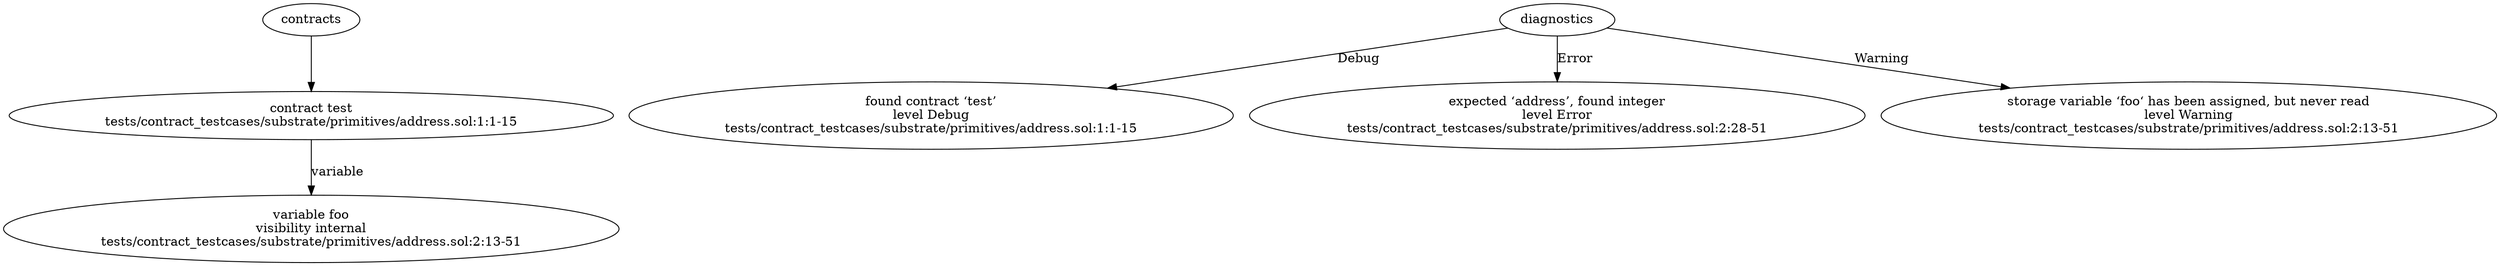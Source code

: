 strict digraph "tests/contract_testcases/substrate/primitives/address.sol" {
	contract [label="contract test\ntests/contract_testcases/substrate/primitives/address.sol:1:1-15"]
	var [label="variable foo\nvisibility internal\ntests/contract_testcases/substrate/primitives/address.sol:2:13-51"]
	diagnostic [label="found contract ‘test’\nlevel Debug\ntests/contract_testcases/substrate/primitives/address.sol:1:1-15"]
	diagnostic_6 [label="expected ‘address’, found integer\nlevel Error\ntests/contract_testcases/substrate/primitives/address.sol:2:28-51"]
	diagnostic_7 [label="storage variable ‘foo‘ has been assigned, but never read\nlevel Warning\ntests/contract_testcases/substrate/primitives/address.sol:2:13-51"]
	contracts -> contract
	contract -> var [label="variable"]
	diagnostics -> diagnostic [label="Debug"]
	diagnostics -> diagnostic_6 [label="Error"]
	diagnostics -> diagnostic_7 [label="Warning"]
}
